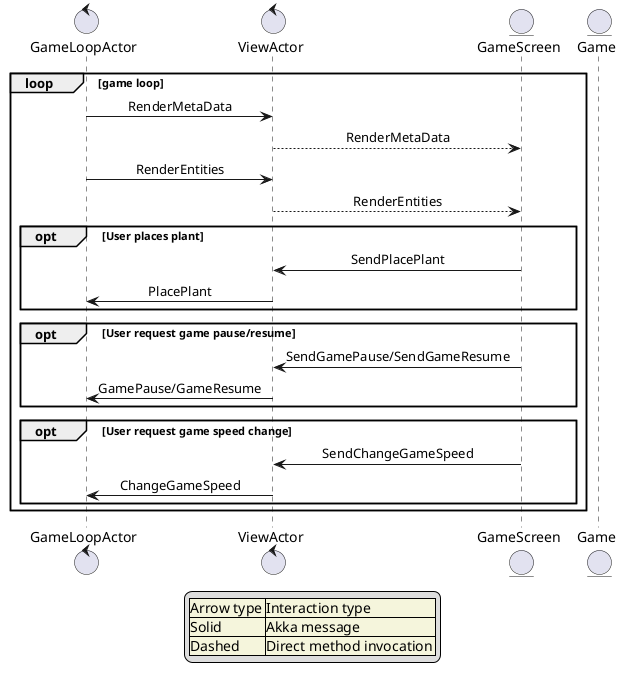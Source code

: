 @startuml
'https://plantuml.com/sequence-diagram

control GameLoopActor
control ViewActor
entity GameScreen
entity Game
skinparam sequenceMessageAlign center

loop game loop
GameLoopActor -> ViewActor: RenderMetaData
ViewActor --> GameScreen: RenderMetaData
GameLoopActor -> ViewActor: RenderEntities
ViewActor --> GameScreen: RenderEntities
opt User places plant
GameScreen -> ViewActor: SendPlacePlant
ViewActor -> GameLoopActor: PlacePlant
end
opt User request game pause/resume
GameScreen -> ViewActor: SendGamePause/SendGameResume
ViewActor -> GameLoopActor: GamePause/GameResume
end
opt User request game speed change
GameScreen -> ViewActor: SendChangeGameSpeed
ViewActor -> GameLoopActor: ChangeGameSpeed
end
end

legend
    | <#Beige>Arrow type | <#Beige>Interaction type |
    |<#Beige>Solid|  <#Beige>Akka message |
    |<#Beige>Dashed|  <#Beige>Direct method invocation |
endlegend

@enduml